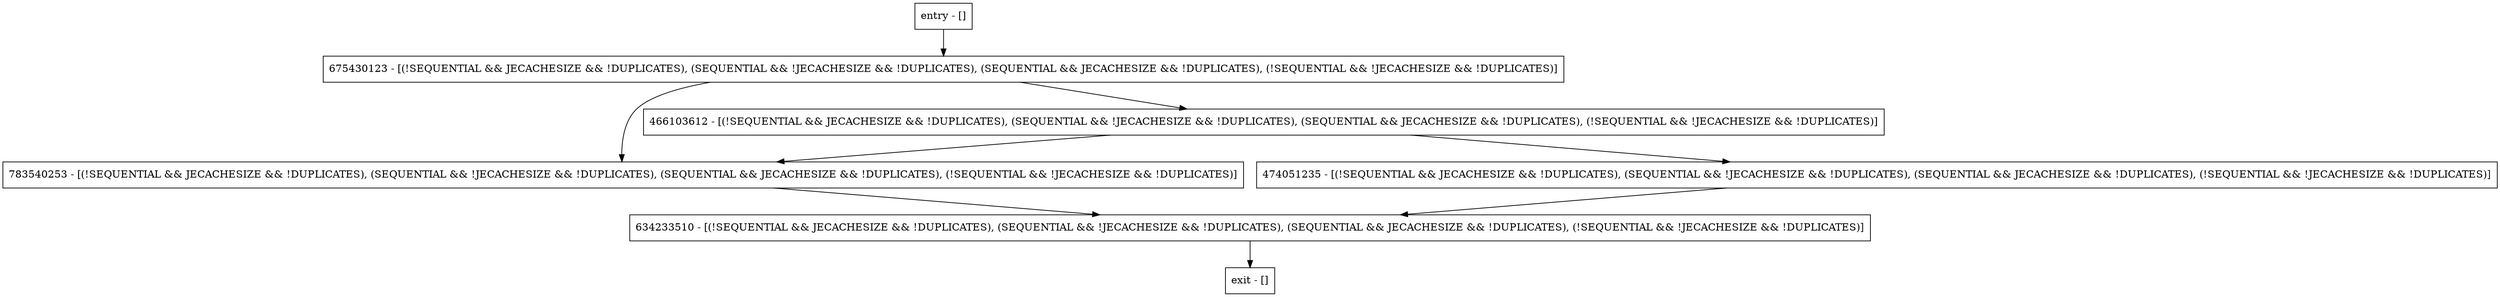 digraph isTransientOrNull {
node [shape=record];
entry [label="entry - []"];
exit [label="exit - []"];
634233510 [label="634233510 - [(!SEQUENTIAL && JECACHESIZE && !DUPLICATES), (SEQUENTIAL && !JECACHESIZE && !DUPLICATES), (SEQUENTIAL && JECACHESIZE && !DUPLICATES), (!SEQUENTIAL && !JECACHESIZE && !DUPLICATES)]"];
783540253 [label="783540253 - [(!SEQUENTIAL && JECACHESIZE && !DUPLICATES), (SEQUENTIAL && !JECACHESIZE && !DUPLICATES), (SEQUENTIAL && JECACHESIZE && !DUPLICATES), (!SEQUENTIAL && !JECACHESIZE && !DUPLICATES)]"];
466103612 [label="466103612 - [(!SEQUENTIAL && JECACHESIZE && !DUPLICATES), (SEQUENTIAL && !JECACHESIZE && !DUPLICATES), (SEQUENTIAL && JECACHESIZE && !DUPLICATES), (!SEQUENTIAL && !JECACHESIZE && !DUPLICATES)]"];
474051235 [label="474051235 - [(!SEQUENTIAL && JECACHESIZE && !DUPLICATES), (SEQUENTIAL && !JECACHESIZE && !DUPLICATES), (SEQUENTIAL && JECACHESIZE && !DUPLICATES), (!SEQUENTIAL && !JECACHESIZE && !DUPLICATES)]"];
675430123 [label="675430123 - [(!SEQUENTIAL && JECACHESIZE && !DUPLICATES), (SEQUENTIAL && !JECACHESIZE && !DUPLICATES), (SEQUENTIAL && JECACHESIZE && !DUPLICATES), (!SEQUENTIAL && !JECACHESIZE && !DUPLICATES)]"];
entry;
exit;
entry -> 675430123;
634233510 -> exit;
783540253 -> 634233510;
466103612 -> 783540253;
466103612 -> 474051235;
474051235 -> 634233510;
675430123 -> 783540253;
675430123 -> 466103612;
}
